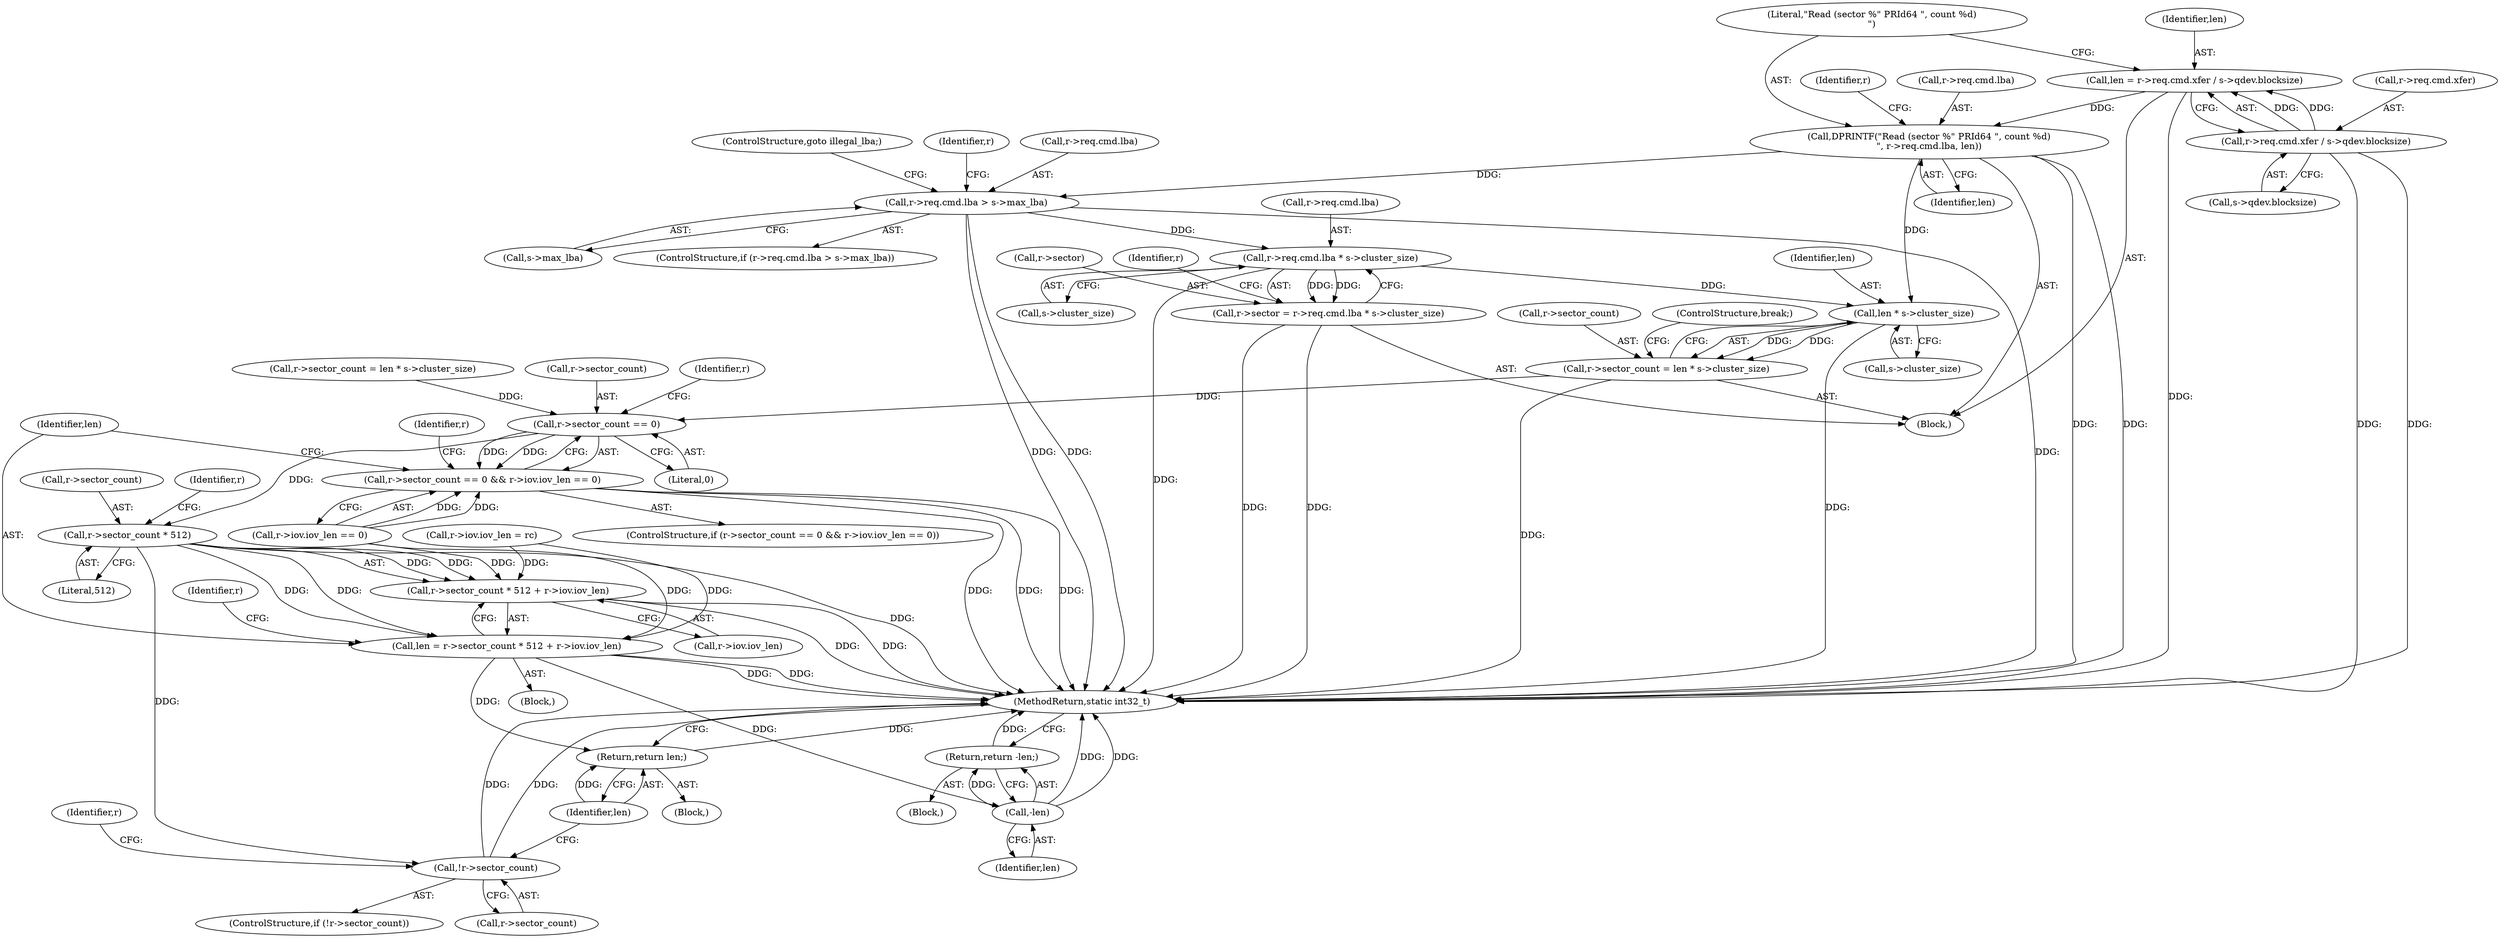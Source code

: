 digraph "0_qemu_7285477ab11831b1cf56e45878a89170dd06d9b9_4@pointer" {
"1000300" [label="(Call,r->req.cmd.lba * s->cluster_size)"];
"1000284" [label="(Call,r->req.cmd.lba > s->max_lba)"];
"1000273" [label="(Call,DPRINTF(\"Read (sector %\" PRId64 \", count %d)\n\", r->req.cmd.lba, len))"];
"1000258" [label="(Call,len = r->req.cmd.xfer / s->qdev.blocksize)"];
"1000260" [label="(Call,r->req.cmd.xfer / s->qdev.blocksize)"];
"1000296" [label="(Call,r->sector = r->req.cmd.lba * s->cluster_size)"];
"1000315" [label="(Call,len * s->cluster_size)"];
"1000311" [label="(Call,r->sector_count = len * s->cluster_size)"];
"1000589" [label="(Call,r->sector_count == 0)"];
"1000588" [label="(Call,r->sector_count == 0 && r->iov.iov_len == 0)"];
"1000611" [label="(Call,r->sector_count * 512)"];
"1000608" [label="(Call,len = r->sector_count * 512 + r->iov.iov_len)"];
"1000633" [label="(Call,-len)"];
"1000632" [label="(Return,return -len;)"];
"1000648" [label="(Return,return len;)"];
"1000610" [label="(Call,r->sector_count * 512 + r->iov.iov_len)"];
"1000638" [label="(Call,!r->sector_count)"];
"1000285" [label="(Call,r->req.cmd.lba)"];
"1000648" [label="(Return,return len;)"];
"1000292" [label="(Call,s->max_lba)"];
"1000637" [label="(ControlStructure,if (!r->sector_count))"];
"1000316" [label="(Identifier,len)"];
"1000315" [label="(Call,len * s->cluster_size)"];
"1000597" [label="(Identifier,r)"];
"1000258" [label="(Call,len = r->req.cmd.xfer / s->qdev.blocksize)"];
"1000633" [label="(Call,-len)"];
"1000311" [label="(Call,r->sector_count = len * s->cluster_size)"];
"1000649" [label="(Identifier,len)"];
"1000593" [label="(Literal,0)"];
"1000273" [label="(Call,DPRINTF(\"Read (sector %\" PRId64 \", count %d)\n\", r->req.cmd.lba, len))"];
"1000610" [label="(Call,r->sector_count * 512 + r->iov.iov_len)"];
"1000297" [label="(Call,r->sector)"];
"1000618" [label="(Identifier,r)"];
"1000180" [label="(Block,)"];
"1000301" [label="(Call,r->req.cmd.lba)"];
"1000284" [label="(Call,r->req.cmd.lba > s->max_lba)"];
"1000295" [label="(ControlStructure,goto illegal_lba;)"];
"1000626" [label="(Identifier,r)"];
"1000636" [label="(Block,)"];
"1000650" [label="(MethodReturn,static int32_t)"];
"1000616" [label="(Call,r->iov.iov_len)"];
"1000589" [label="(Call,r->sector_count == 0)"];
"1000609" [label="(Identifier,len)"];
"1000308" [label="(Call,s->cluster_size)"];
"1000298" [label="(Identifier,r)"];
"1000312" [label="(Call,r->sector_count)"];
"1000631" [label="(Block,)"];
"1000320" [label="(ControlStructure,break;)"];
"1000611" [label="(Call,r->sector_count * 512)"];
"1000300" [label="(Call,r->req.cmd.lba * s->cluster_size)"];
"1000608" [label="(Call,len = r->sector_count * 512 + r->iov.iov_len)"];
"1000638" [label="(Call,!r->sector_count)"];
"1000107" [label="(Block,)"];
"1000632" [label="(Return,return -len;)"];
"1000588" [label="(Call,r->sector_count == 0 && r->iov.iov_len == 0)"];
"1000282" [label="(Identifier,len)"];
"1000275" [label="(Call,r->req.cmd.lba)"];
"1000587" [label="(ControlStructure,if (r->sector_count == 0 && r->iov.iov_len == 0))"];
"1000634" [label="(Identifier,len)"];
"1000268" [label="(Call,s->qdev.blocksize)"];
"1000283" [label="(ControlStructure,if (r->req.cmd.lba > s->max_lba))"];
"1000274" [label="(Literal,\"Read (sector %\" PRId64 \", count %d)\n\")"];
"1000288" [label="(Identifier,r)"];
"1000313" [label="(Identifier,r)"];
"1000260" [label="(Call,r->req.cmd.xfer / s->qdev.blocksize)"];
"1000261" [label="(Call,r->req.cmd.xfer)"];
"1000612" [label="(Call,r->sector_count)"];
"1000639" [label="(Call,r->sector_count)"];
"1000317" [label="(Call,s->cluster_size)"];
"1000644" [label="(Identifier,r)"];
"1000259" [label="(Identifier,len)"];
"1000208" [label="(Call,r->iov.iov_len = rc)"];
"1000615" [label="(Literal,512)"];
"1000389" [label="(Call,r->sector_count = len * s->cluster_size)"];
"1000590" [label="(Call,r->sector_count)"];
"1000605" [label="(Identifier,r)"];
"1000296" [label="(Call,r->sector = r->req.cmd.lba * s->cluster_size)"];
"1000594" [label="(Call,r->iov.iov_len == 0)"];
"1000300" -> "1000296"  [label="AST: "];
"1000300" -> "1000308"  [label="CFG: "];
"1000301" -> "1000300"  [label="AST: "];
"1000308" -> "1000300"  [label="AST: "];
"1000296" -> "1000300"  [label="CFG: "];
"1000300" -> "1000650"  [label="DDG: "];
"1000300" -> "1000296"  [label="DDG: "];
"1000300" -> "1000296"  [label="DDG: "];
"1000284" -> "1000300"  [label="DDG: "];
"1000300" -> "1000315"  [label="DDG: "];
"1000284" -> "1000283"  [label="AST: "];
"1000284" -> "1000292"  [label="CFG: "];
"1000285" -> "1000284"  [label="AST: "];
"1000292" -> "1000284"  [label="AST: "];
"1000295" -> "1000284"  [label="CFG: "];
"1000298" -> "1000284"  [label="CFG: "];
"1000284" -> "1000650"  [label="DDG: "];
"1000284" -> "1000650"  [label="DDG: "];
"1000284" -> "1000650"  [label="DDG: "];
"1000273" -> "1000284"  [label="DDG: "];
"1000273" -> "1000180"  [label="AST: "];
"1000273" -> "1000282"  [label="CFG: "];
"1000274" -> "1000273"  [label="AST: "];
"1000275" -> "1000273"  [label="AST: "];
"1000282" -> "1000273"  [label="AST: "];
"1000288" -> "1000273"  [label="CFG: "];
"1000273" -> "1000650"  [label="DDG: "];
"1000273" -> "1000650"  [label="DDG: "];
"1000258" -> "1000273"  [label="DDG: "];
"1000273" -> "1000315"  [label="DDG: "];
"1000258" -> "1000180"  [label="AST: "];
"1000258" -> "1000260"  [label="CFG: "];
"1000259" -> "1000258"  [label="AST: "];
"1000260" -> "1000258"  [label="AST: "];
"1000274" -> "1000258"  [label="CFG: "];
"1000258" -> "1000650"  [label="DDG: "];
"1000260" -> "1000258"  [label="DDG: "];
"1000260" -> "1000258"  [label="DDG: "];
"1000260" -> "1000268"  [label="CFG: "];
"1000261" -> "1000260"  [label="AST: "];
"1000268" -> "1000260"  [label="AST: "];
"1000260" -> "1000650"  [label="DDG: "];
"1000260" -> "1000650"  [label="DDG: "];
"1000296" -> "1000180"  [label="AST: "];
"1000297" -> "1000296"  [label="AST: "];
"1000313" -> "1000296"  [label="CFG: "];
"1000296" -> "1000650"  [label="DDG: "];
"1000296" -> "1000650"  [label="DDG: "];
"1000315" -> "1000311"  [label="AST: "];
"1000315" -> "1000317"  [label="CFG: "];
"1000316" -> "1000315"  [label="AST: "];
"1000317" -> "1000315"  [label="AST: "];
"1000311" -> "1000315"  [label="CFG: "];
"1000315" -> "1000650"  [label="DDG: "];
"1000315" -> "1000311"  [label="DDG: "];
"1000315" -> "1000311"  [label="DDG: "];
"1000311" -> "1000180"  [label="AST: "];
"1000312" -> "1000311"  [label="AST: "];
"1000320" -> "1000311"  [label="CFG: "];
"1000311" -> "1000650"  [label="DDG: "];
"1000311" -> "1000589"  [label="DDG: "];
"1000589" -> "1000588"  [label="AST: "];
"1000589" -> "1000593"  [label="CFG: "];
"1000590" -> "1000589"  [label="AST: "];
"1000593" -> "1000589"  [label="AST: "];
"1000597" -> "1000589"  [label="CFG: "];
"1000588" -> "1000589"  [label="CFG: "];
"1000589" -> "1000588"  [label="DDG: "];
"1000589" -> "1000588"  [label="DDG: "];
"1000389" -> "1000589"  [label="DDG: "];
"1000589" -> "1000611"  [label="DDG: "];
"1000588" -> "1000587"  [label="AST: "];
"1000588" -> "1000594"  [label="CFG: "];
"1000594" -> "1000588"  [label="AST: "];
"1000605" -> "1000588"  [label="CFG: "];
"1000609" -> "1000588"  [label="CFG: "];
"1000588" -> "1000650"  [label="DDG: "];
"1000588" -> "1000650"  [label="DDG: "];
"1000588" -> "1000650"  [label="DDG: "];
"1000594" -> "1000588"  [label="DDG: "];
"1000594" -> "1000588"  [label="DDG: "];
"1000611" -> "1000610"  [label="AST: "];
"1000611" -> "1000615"  [label="CFG: "];
"1000612" -> "1000611"  [label="AST: "];
"1000615" -> "1000611"  [label="AST: "];
"1000618" -> "1000611"  [label="CFG: "];
"1000611" -> "1000650"  [label="DDG: "];
"1000611" -> "1000608"  [label="DDG: "];
"1000611" -> "1000608"  [label="DDG: "];
"1000611" -> "1000610"  [label="DDG: "];
"1000611" -> "1000610"  [label="DDG: "];
"1000611" -> "1000638"  [label="DDG: "];
"1000608" -> "1000107"  [label="AST: "];
"1000608" -> "1000610"  [label="CFG: "];
"1000609" -> "1000608"  [label="AST: "];
"1000610" -> "1000608"  [label="AST: "];
"1000626" -> "1000608"  [label="CFG: "];
"1000608" -> "1000650"  [label="DDG: "];
"1000608" -> "1000650"  [label="DDG: "];
"1000208" -> "1000608"  [label="DDG: "];
"1000594" -> "1000608"  [label="DDG: "];
"1000608" -> "1000633"  [label="DDG: "];
"1000608" -> "1000648"  [label="DDG: "];
"1000633" -> "1000632"  [label="AST: "];
"1000633" -> "1000634"  [label="CFG: "];
"1000634" -> "1000633"  [label="AST: "];
"1000632" -> "1000633"  [label="CFG: "];
"1000633" -> "1000650"  [label="DDG: "];
"1000633" -> "1000650"  [label="DDG: "];
"1000633" -> "1000632"  [label="DDG: "];
"1000632" -> "1000631"  [label="AST: "];
"1000650" -> "1000632"  [label="CFG: "];
"1000632" -> "1000650"  [label="DDG: "];
"1000648" -> "1000636"  [label="AST: "];
"1000648" -> "1000649"  [label="CFG: "];
"1000649" -> "1000648"  [label="AST: "];
"1000650" -> "1000648"  [label="CFG: "];
"1000648" -> "1000650"  [label="DDG: "];
"1000649" -> "1000648"  [label="DDG: "];
"1000610" -> "1000616"  [label="CFG: "];
"1000616" -> "1000610"  [label="AST: "];
"1000610" -> "1000650"  [label="DDG: "];
"1000610" -> "1000650"  [label="DDG: "];
"1000208" -> "1000610"  [label="DDG: "];
"1000594" -> "1000610"  [label="DDG: "];
"1000638" -> "1000637"  [label="AST: "];
"1000638" -> "1000639"  [label="CFG: "];
"1000639" -> "1000638"  [label="AST: "];
"1000644" -> "1000638"  [label="CFG: "];
"1000649" -> "1000638"  [label="CFG: "];
"1000638" -> "1000650"  [label="DDG: "];
"1000638" -> "1000650"  [label="DDG: "];
}
